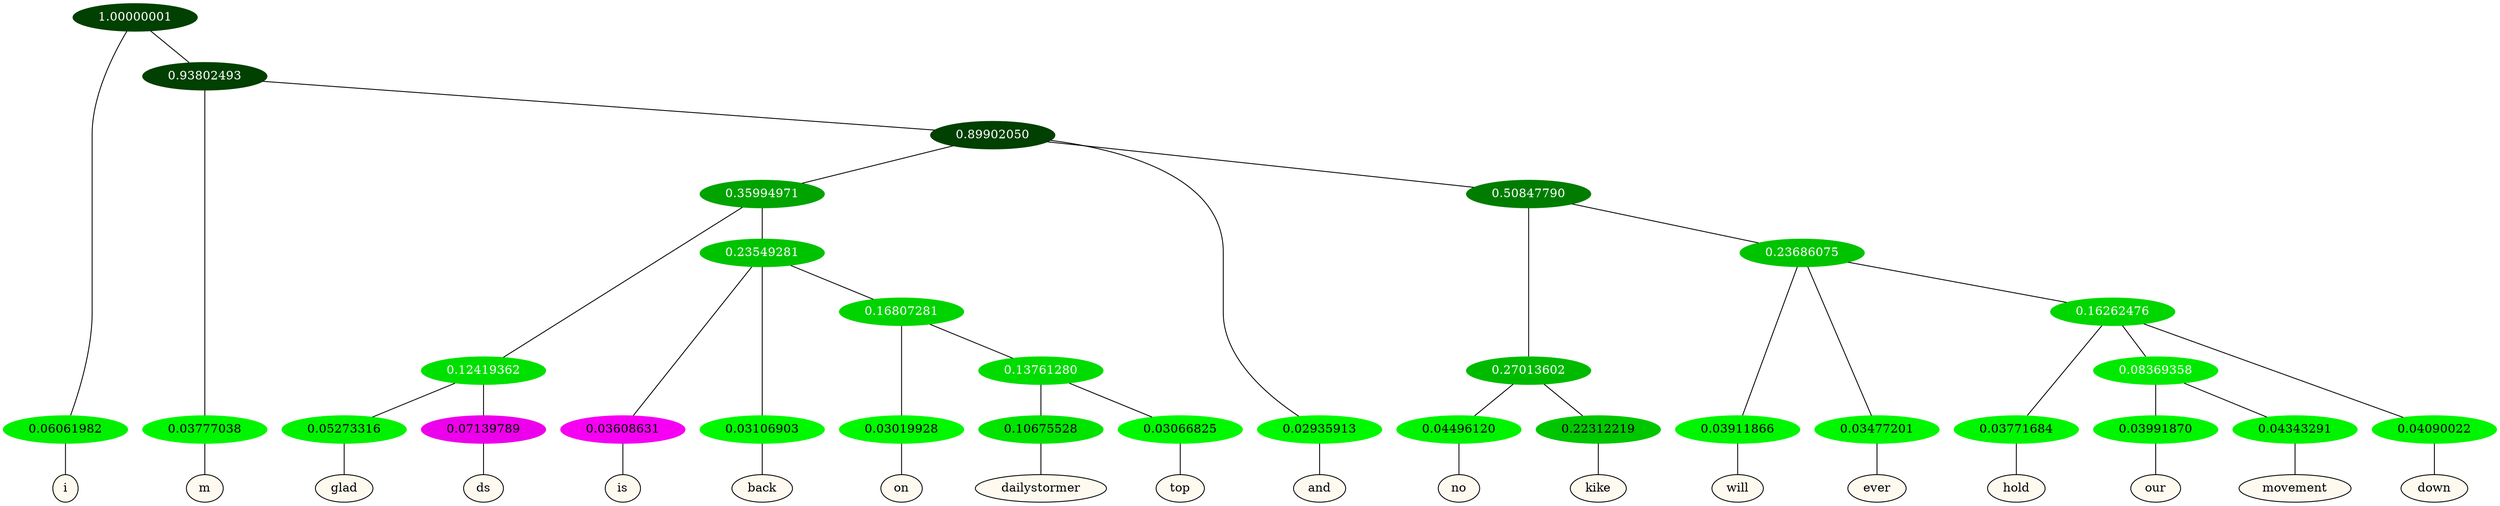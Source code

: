 graph {
	node [format=png height=0.15 nodesep=0.001 ordering=out overlap=prism overlap_scaling=0.01 ranksep=0.001 ratio=0.2 style=filled width=0.15]
	{
		rank=same
		a_w_1 [label=i color=black fillcolor=floralwhite style="filled,solid"]
		a_w_3 [label=m color=black fillcolor=floralwhite style="filled,solid"]
		a_w_12 [label=glad color=black fillcolor=floralwhite style="filled,solid"]
		a_w_13 [label=ds color=black fillcolor=floralwhite style="filled,solid"]
		a_w_14 [label=is color=black fillcolor=floralwhite style="filled,solid"]
		a_w_15 [label=back color=black fillcolor=floralwhite style="filled,solid"]
		a_w_22 [label=on color=black fillcolor=floralwhite style="filled,solid"]
		a_w_27 [label=dailystormer color=black fillcolor=floralwhite style="filled,solid"]
		a_w_28 [label=top color=black fillcolor=floralwhite style="filled,solid"]
		a_w_6 [label=and color=black fillcolor=floralwhite style="filled,solid"]
		a_w_17 [label=no color=black fillcolor=floralwhite style="filled,solid"]
		a_w_18 [label=kike color=black fillcolor=floralwhite style="filled,solid"]
		a_w_19 [label=will color=black fillcolor=floralwhite style="filled,solid"]
		a_w_20 [label=ever color=black fillcolor=floralwhite style="filled,solid"]
		a_w_24 [label=hold color=black fillcolor=floralwhite style="filled,solid"]
		a_w_29 [label=our color=black fillcolor=floralwhite style="filled,solid"]
		a_w_30 [label=movement color=black fillcolor=floralwhite style="filled,solid"]
		a_w_26 [label=down color=black fillcolor=floralwhite style="filled,solid"]
	}
	a_n_1 -- a_w_1
	a_n_3 -- a_w_3
	a_n_12 -- a_w_12
	a_n_13 -- a_w_13
	a_n_14 -- a_w_14
	a_n_15 -- a_w_15
	a_n_22 -- a_w_22
	a_n_27 -- a_w_27
	a_n_28 -- a_w_28
	a_n_6 -- a_w_6
	a_n_17 -- a_w_17
	a_n_18 -- a_w_18
	a_n_19 -- a_w_19
	a_n_20 -- a_w_20
	a_n_24 -- a_w_24
	a_n_29 -- a_w_29
	a_n_30 -- a_w_30
	a_n_26 -- a_w_26
	{
		rank=same
		a_n_1 [label=0.06061982 color="0.334 1.000 0.939" fontcolor=black]
		a_n_3 [label=0.03777038 color="0.334 1.000 0.962" fontcolor=black]
		a_n_12 [label=0.05273316 color="0.334 1.000 0.947" fontcolor=black]
		a_n_13 [label=0.07139789 color="0.835 1.000 0.929" fontcolor=black]
		a_n_14 [label=0.03608631 color="0.835 1.000 0.964" fontcolor=black]
		a_n_15 [label=0.03106903 color="0.334 1.000 0.969" fontcolor=black]
		a_n_22 [label=0.03019928 color="0.334 1.000 0.970" fontcolor=black]
		a_n_27 [label=0.10675528 color="0.334 1.000 0.893" fontcolor=black]
		a_n_28 [label=0.03066825 color="0.334 1.000 0.969" fontcolor=black]
		a_n_6 [label=0.02935913 color="0.334 1.000 0.971" fontcolor=black]
		a_n_17 [label=0.04496120 color="0.334 1.000 0.955" fontcolor=black]
		a_n_18 [label=0.22312219 color="0.334 1.000 0.777" fontcolor=black]
		a_n_19 [label=0.03911866 color="0.334 1.000 0.961" fontcolor=black]
		a_n_20 [label=0.03477201 color="0.334 1.000 0.965" fontcolor=black]
		a_n_24 [label=0.03771684 color="0.334 1.000 0.962" fontcolor=black]
		a_n_29 [label=0.03991870 color="0.334 1.000 0.960" fontcolor=black]
		a_n_30 [label=0.04343291 color="0.334 1.000 0.957" fontcolor=black]
		a_n_26 [label=0.04090022 color="0.334 1.000 0.959" fontcolor=black]
	}
	a_n_0 [label=1.00000001 color="0.334 1.000 0.250" fontcolor=grey99]
	a_n_0 -- a_n_1
	a_n_2 [label=0.93802493 color="0.334 1.000 0.250" fontcolor=grey99]
	a_n_0 -- a_n_2
	a_n_2 -- a_n_3
	a_n_4 [label=0.89902050 color="0.334 1.000 0.250" fontcolor=grey99]
	a_n_2 -- a_n_4
	a_n_5 [label=0.35994971 color="0.334 1.000 0.640" fontcolor=grey99]
	a_n_4 -- a_n_5
	a_n_4 -- a_n_6
	a_n_7 [label=0.50847790 color="0.334 1.000 0.492" fontcolor=grey99]
	a_n_4 -- a_n_7
	a_n_8 [label=0.12419362 color="0.334 1.000 0.876" fontcolor=grey99]
	a_n_5 -- a_n_8
	a_n_9 [label=0.23549281 color="0.334 1.000 0.765" fontcolor=grey99]
	a_n_5 -- a_n_9
	a_n_10 [label=0.27013602 color="0.334 1.000 0.730" fontcolor=grey99]
	a_n_7 -- a_n_10
	a_n_11 [label=0.23686075 color="0.334 1.000 0.763" fontcolor=grey99]
	a_n_7 -- a_n_11
	a_n_8 -- a_n_12
	a_n_8 -- a_n_13
	a_n_9 -- a_n_14
	a_n_9 -- a_n_15
	a_n_16 [label=0.16807281 color="0.334 1.000 0.832" fontcolor=grey99]
	a_n_9 -- a_n_16
	a_n_10 -- a_n_17
	a_n_10 -- a_n_18
	a_n_11 -- a_n_19
	a_n_11 -- a_n_20
	a_n_21 [label=0.16262476 color="0.334 1.000 0.837" fontcolor=grey99]
	a_n_11 -- a_n_21
	a_n_16 -- a_n_22
	a_n_23 [label=0.13761280 color="0.334 1.000 0.862" fontcolor=grey99]
	a_n_16 -- a_n_23
	a_n_21 -- a_n_24
	a_n_25 [label=0.08369358 color="0.334 1.000 0.916" fontcolor=grey99]
	a_n_21 -- a_n_25
	a_n_21 -- a_n_26
	a_n_23 -- a_n_27
	a_n_23 -- a_n_28
	a_n_25 -- a_n_29
	a_n_25 -- a_n_30
}

